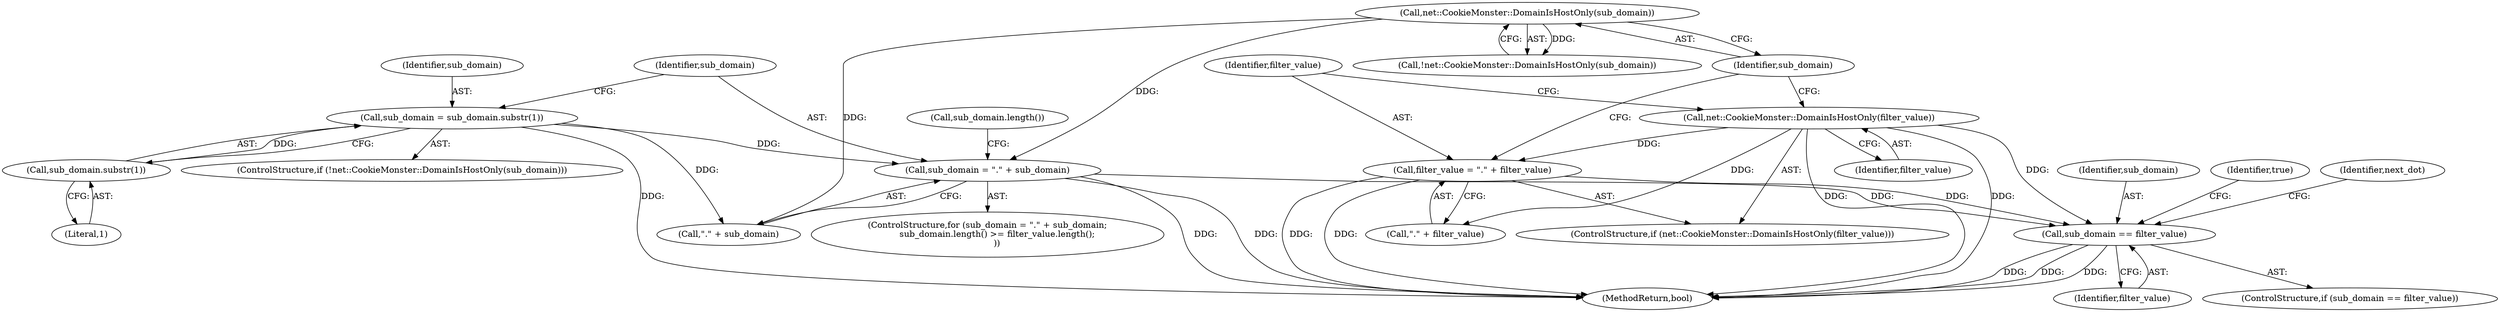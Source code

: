 digraph "0_Chrome_b7e899141194fa27d55a990e38ae8bdcc5183a90_9@API" {
"1000147" [label="(Call,sub_domain == filter_value)"];
"1000137" [label="(Call,sub_domain = \".\" + sub_domain)"];
"1000132" [label="(Call,sub_domain = sub_domain.substr(1))"];
"1000134" [label="(Call,sub_domain.substr(1))"];
"1000130" [label="(Call,net::CookieMonster::DomainIsHostOnly(sub_domain))"];
"1000122" [label="(Call,filter_value = \".\" + filter_value)"];
"1000120" [label="(Call,net::CookieMonster::DomainIsHostOnly(filter_value))"];
"1000137" [label="(Call,sub_domain = \".\" + sub_domain)"];
"1000134" [label="(Call,sub_domain.substr(1))"];
"1000148" [label="(Identifier,sub_domain)"];
"1000136" [label="(ControlStructure,for (sub_domain = \".\" + sub_domain;\n       sub_domain.length() >= filter_value.length();\n       ))"];
"1000143" [label="(Call,sub_domain.length())"];
"1000146" [label="(ControlStructure,if (sub_domain == filter_value))"];
"1000151" [label="(Identifier,true)"];
"1000123" [label="(Identifier,filter_value)"];
"1000133" [label="(Identifier,sub_domain)"];
"1000132" [label="(Call,sub_domain = sub_domain.substr(1))"];
"1000120" [label="(Call,net::CookieMonster::DomainIsHostOnly(filter_value))"];
"1000124" [label="(Call,\".\" + filter_value)"];
"1000131" [label="(Identifier,sub_domain)"];
"1000163" [label="(MethodReturn,bool)"];
"1000147" [label="(Call,sub_domain == filter_value)"];
"1000135" [label="(Literal,1)"];
"1000139" [label="(Call,\".\" + sub_domain)"];
"1000121" [label="(Identifier,filter_value)"];
"1000119" [label="(ControlStructure,if (net::CookieMonster::DomainIsHostOnly(filter_value)))"];
"1000129" [label="(Call,!net::CookieMonster::DomainIsHostOnly(sub_domain))"];
"1000149" [label="(Identifier,filter_value)"];
"1000122" [label="(Call,filter_value = \".\" + filter_value)"];
"1000138" [label="(Identifier,sub_domain)"];
"1000154" [label="(Identifier,next_dot)"];
"1000130" [label="(Call,net::CookieMonster::DomainIsHostOnly(sub_domain))"];
"1000128" [label="(ControlStructure,if (!net::CookieMonster::DomainIsHostOnly(sub_domain)))"];
"1000147" -> "1000146"  [label="AST: "];
"1000147" -> "1000149"  [label="CFG: "];
"1000148" -> "1000147"  [label="AST: "];
"1000149" -> "1000147"  [label="AST: "];
"1000151" -> "1000147"  [label="CFG: "];
"1000154" -> "1000147"  [label="CFG: "];
"1000147" -> "1000163"  [label="DDG: "];
"1000147" -> "1000163"  [label="DDG: "];
"1000147" -> "1000163"  [label="DDG: "];
"1000137" -> "1000147"  [label="DDG: "];
"1000122" -> "1000147"  [label="DDG: "];
"1000120" -> "1000147"  [label="DDG: "];
"1000137" -> "1000136"  [label="AST: "];
"1000137" -> "1000139"  [label="CFG: "];
"1000138" -> "1000137"  [label="AST: "];
"1000139" -> "1000137"  [label="AST: "];
"1000143" -> "1000137"  [label="CFG: "];
"1000137" -> "1000163"  [label="DDG: "];
"1000137" -> "1000163"  [label="DDG: "];
"1000132" -> "1000137"  [label="DDG: "];
"1000130" -> "1000137"  [label="DDG: "];
"1000132" -> "1000128"  [label="AST: "];
"1000132" -> "1000134"  [label="CFG: "];
"1000133" -> "1000132"  [label="AST: "];
"1000134" -> "1000132"  [label="AST: "];
"1000138" -> "1000132"  [label="CFG: "];
"1000132" -> "1000163"  [label="DDG: "];
"1000134" -> "1000132"  [label="DDG: "];
"1000132" -> "1000139"  [label="DDG: "];
"1000134" -> "1000135"  [label="CFG: "];
"1000135" -> "1000134"  [label="AST: "];
"1000130" -> "1000129"  [label="AST: "];
"1000130" -> "1000131"  [label="CFG: "];
"1000131" -> "1000130"  [label="AST: "];
"1000129" -> "1000130"  [label="CFG: "];
"1000130" -> "1000129"  [label="DDG: "];
"1000130" -> "1000139"  [label="DDG: "];
"1000122" -> "1000119"  [label="AST: "];
"1000122" -> "1000124"  [label="CFG: "];
"1000123" -> "1000122"  [label="AST: "];
"1000124" -> "1000122"  [label="AST: "];
"1000131" -> "1000122"  [label="CFG: "];
"1000122" -> "1000163"  [label="DDG: "];
"1000122" -> "1000163"  [label="DDG: "];
"1000120" -> "1000122"  [label="DDG: "];
"1000120" -> "1000119"  [label="AST: "];
"1000120" -> "1000121"  [label="CFG: "];
"1000121" -> "1000120"  [label="AST: "];
"1000123" -> "1000120"  [label="CFG: "];
"1000131" -> "1000120"  [label="CFG: "];
"1000120" -> "1000163"  [label="DDG: "];
"1000120" -> "1000163"  [label="DDG: "];
"1000120" -> "1000124"  [label="DDG: "];
}
